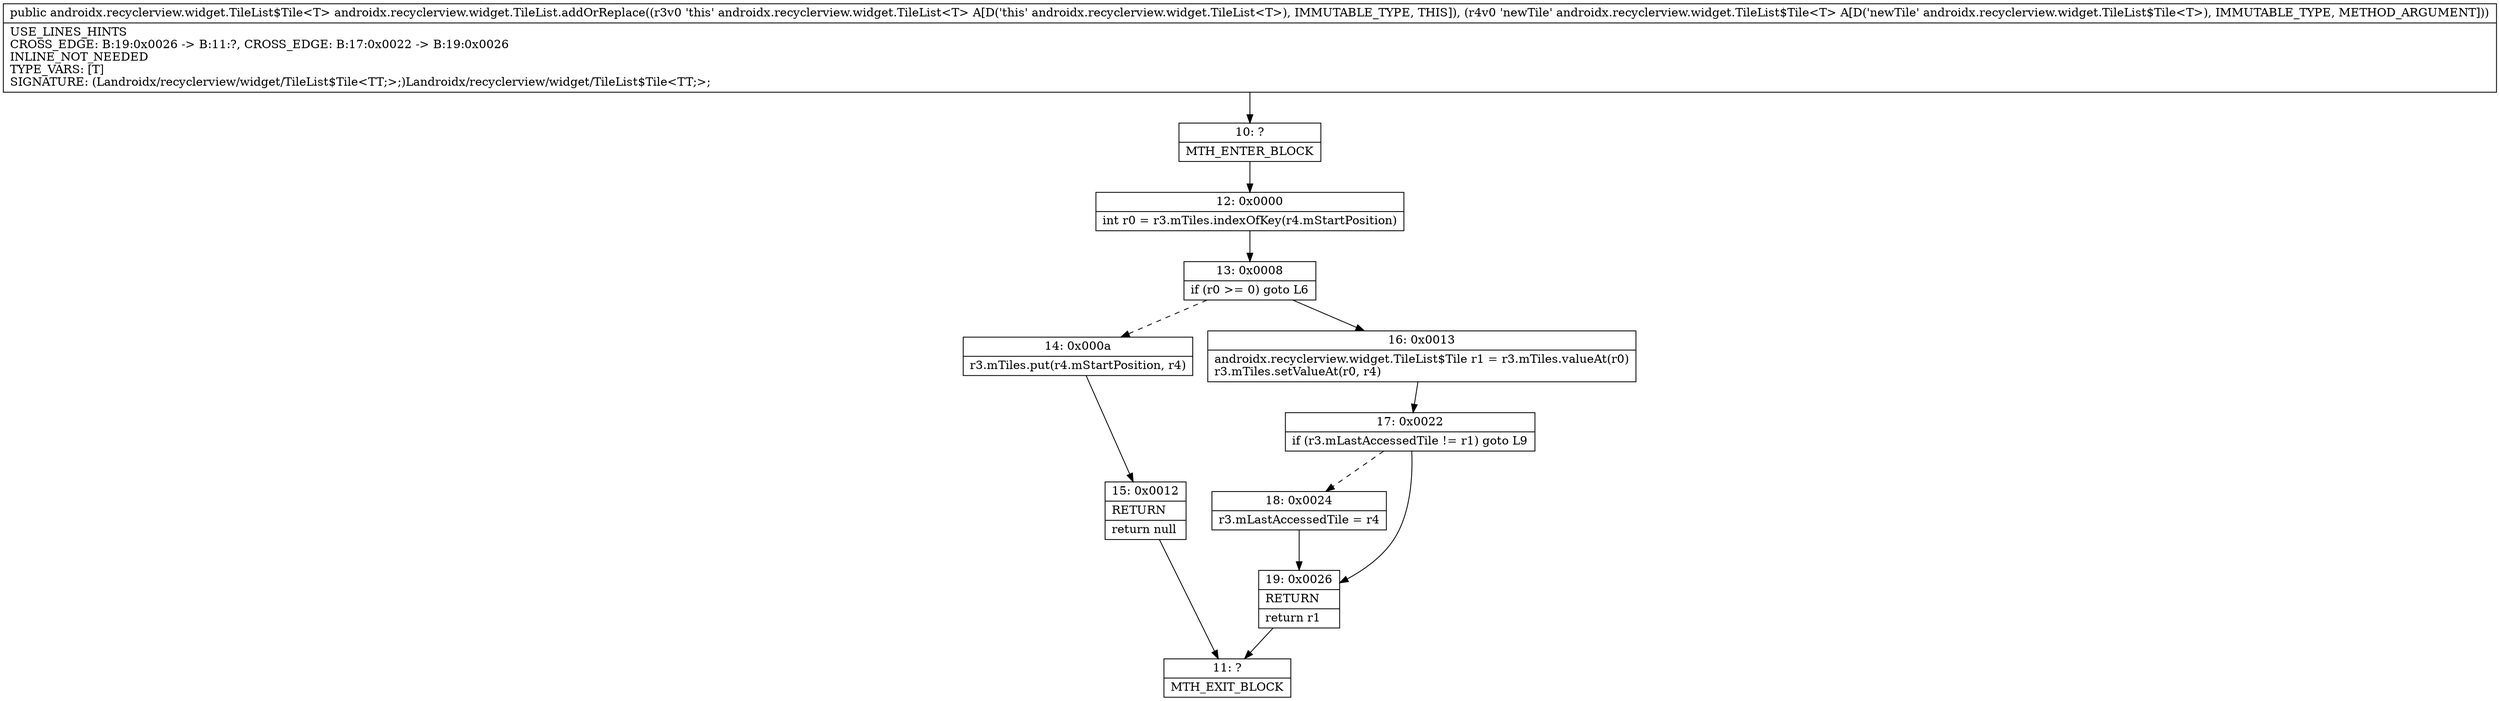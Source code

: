 digraph "CFG forandroidx.recyclerview.widget.TileList.addOrReplace(Landroidx\/recyclerview\/widget\/TileList$Tile;)Landroidx\/recyclerview\/widget\/TileList$Tile;" {
Node_10 [shape=record,label="{10\:\ ?|MTH_ENTER_BLOCK\l}"];
Node_12 [shape=record,label="{12\:\ 0x0000|int r0 = r3.mTiles.indexOfKey(r4.mStartPosition)\l}"];
Node_13 [shape=record,label="{13\:\ 0x0008|if (r0 \>= 0) goto L6\l}"];
Node_14 [shape=record,label="{14\:\ 0x000a|r3.mTiles.put(r4.mStartPosition, r4)\l}"];
Node_15 [shape=record,label="{15\:\ 0x0012|RETURN\l|return null\l}"];
Node_11 [shape=record,label="{11\:\ ?|MTH_EXIT_BLOCK\l}"];
Node_16 [shape=record,label="{16\:\ 0x0013|androidx.recyclerview.widget.TileList$Tile r1 = r3.mTiles.valueAt(r0)\lr3.mTiles.setValueAt(r0, r4)\l}"];
Node_17 [shape=record,label="{17\:\ 0x0022|if (r3.mLastAccessedTile != r1) goto L9\l}"];
Node_18 [shape=record,label="{18\:\ 0x0024|r3.mLastAccessedTile = r4\l}"];
Node_19 [shape=record,label="{19\:\ 0x0026|RETURN\l|return r1\l}"];
MethodNode[shape=record,label="{public androidx.recyclerview.widget.TileList$Tile\<T\> androidx.recyclerview.widget.TileList.addOrReplace((r3v0 'this' androidx.recyclerview.widget.TileList\<T\> A[D('this' androidx.recyclerview.widget.TileList\<T\>), IMMUTABLE_TYPE, THIS]), (r4v0 'newTile' androidx.recyclerview.widget.TileList$Tile\<T\> A[D('newTile' androidx.recyclerview.widget.TileList$Tile\<T\>), IMMUTABLE_TYPE, METHOD_ARGUMENT]))  | USE_LINES_HINTS\lCROSS_EDGE: B:19:0x0026 \-\> B:11:?, CROSS_EDGE: B:17:0x0022 \-\> B:19:0x0026\lINLINE_NOT_NEEDED\lTYPE_VARS: [T]\lSIGNATURE: (Landroidx\/recyclerview\/widget\/TileList$Tile\<TT;\>;)Landroidx\/recyclerview\/widget\/TileList$Tile\<TT;\>;\l}"];
MethodNode -> Node_10;Node_10 -> Node_12;
Node_12 -> Node_13;
Node_13 -> Node_14[style=dashed];
Node_13 -> Node_16;
Node_14 -> Node_15;
Node_15 -> Node_11;
Node_16 -> Node_17;
Node_17 -> Node_18[style=dashed];
Node_17 -> Node_19;
Node_18 -> Node_19;
Node_19 -> Node_11;
}

